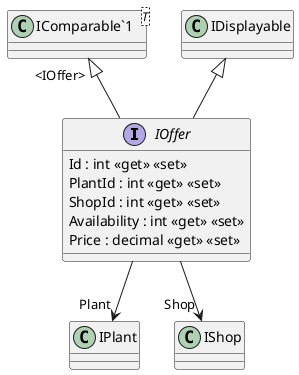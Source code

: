 @startuml
interface IOffer {
    Id : int <<get>> <<set>>
    PlantId : int <<get>> <<set>>
    ShopId : int <<get>> <<set>>
    Availability : int <<get>> <<set>>
    Price : decimal <<get>> <<set>>
}
class "IComparable`1"<T> {
}
IDisplayable <|-- IOffer
"IComparable`1" "<IOffer>" <|-- IOffer
IOffer --> "Plant" IPlant
IOffer --> "Shop" IShop
@enduml
